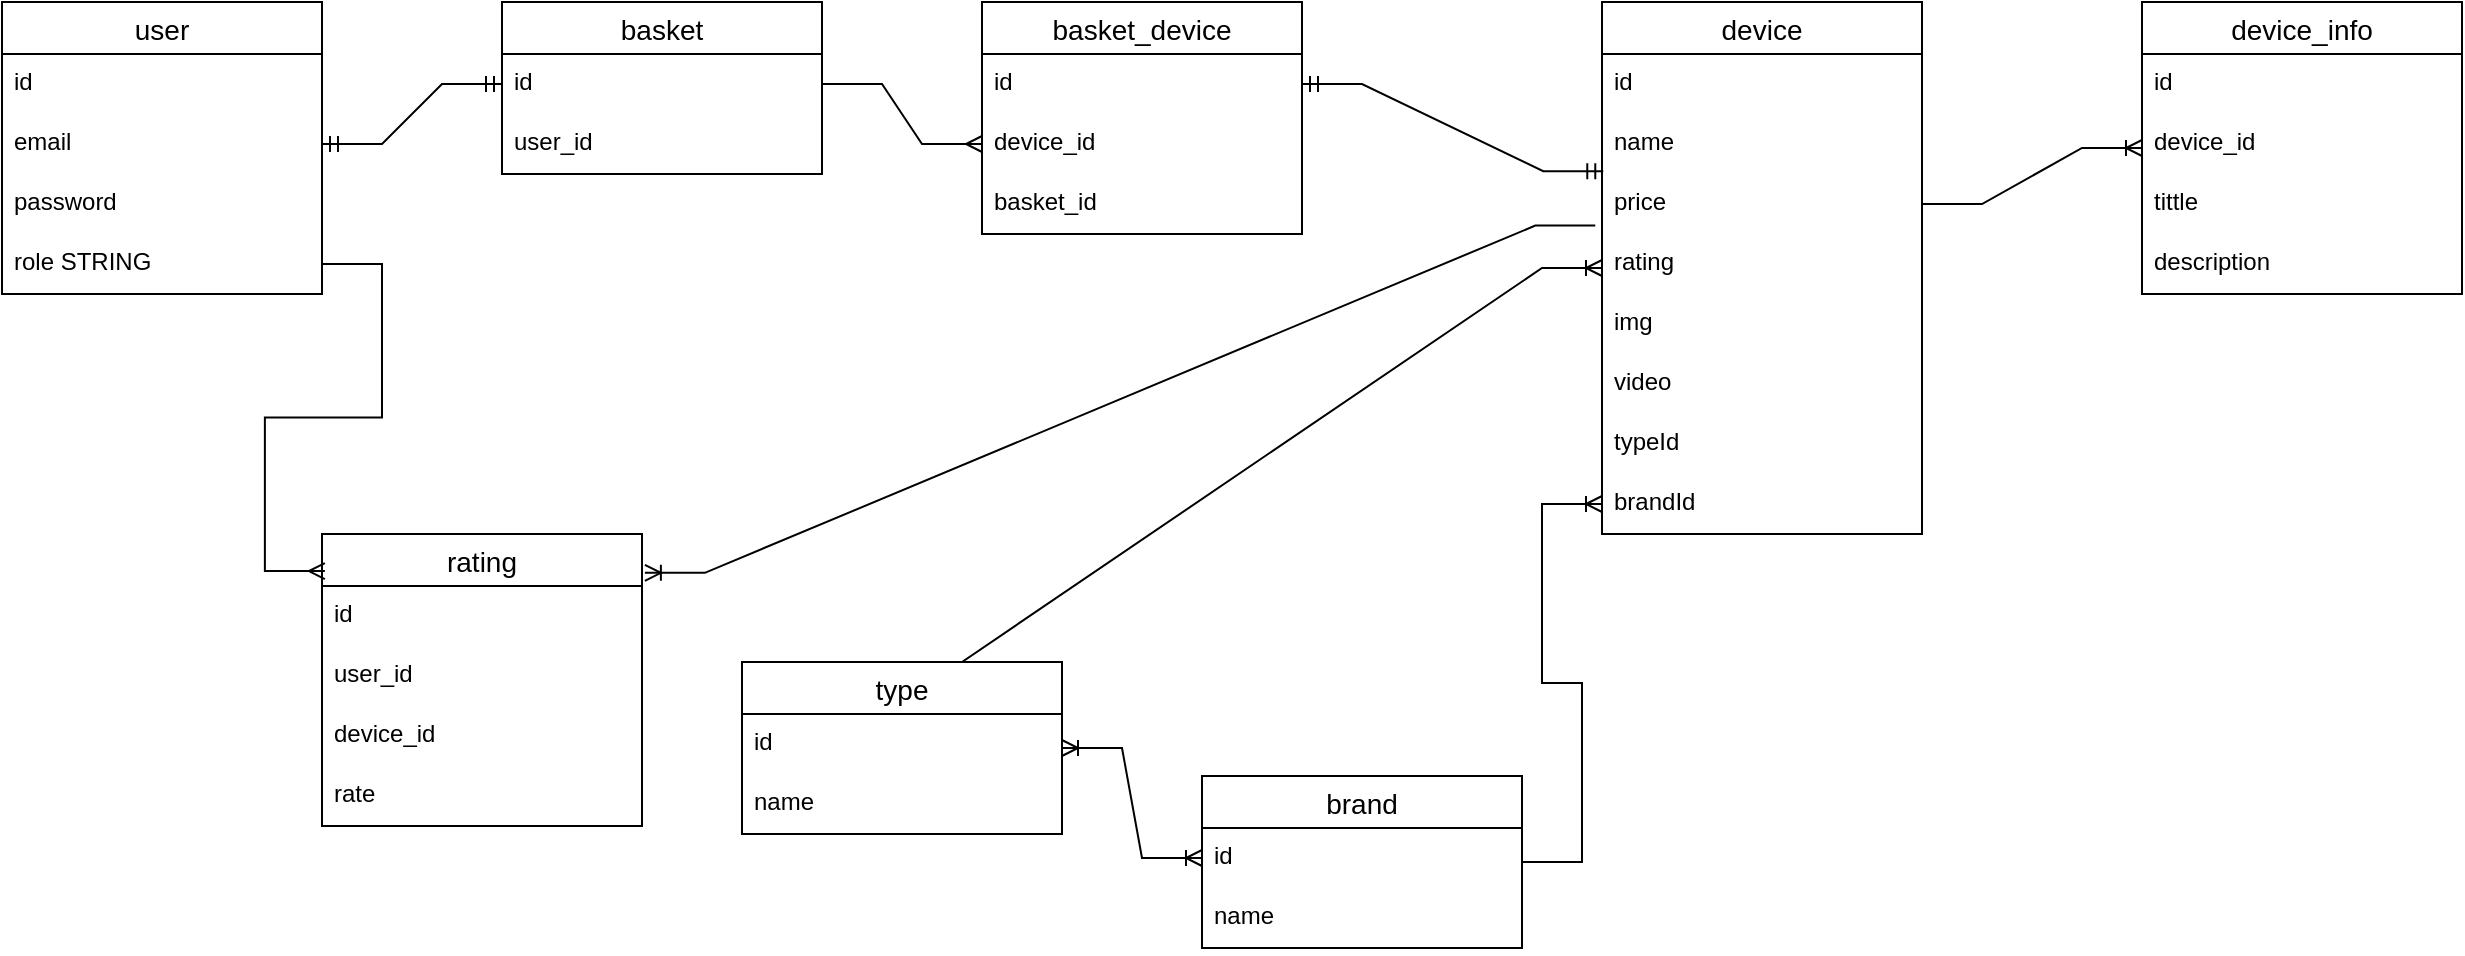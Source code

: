 <mxfile version="20.3.6" type="github">
  <diagram id="oR-yUX-tmniyOmy1lL26" name="Page-1">
    <mxGraphModel dx="1887" dy="579" grid="1" gridSize="10" guides="1" tooltips="1" connect="1" arrows="1" fold="1" page="1" pageScale="1" pageWidth="850" pageHeight="1100" math="0" shadow="0">
      <root>
        <mxCell id="0" />
        <mxCell id="1" parent="0" />
        <mxCell id="SqpDt03UJswB6hx5jqiX-1" value="user" style="swimlane;fontStyle=0;childLayout=stackLayout;horizontal=1;startSize=26;horizontalStack=0;resizeParent=1;resizeParentMax=0;resizeLast=0;collapsible=1;marginBottom=0;align=center;fontSize=14;" vertex="1" parent="1">
          <mxGeometry x="-150" y="120" width="160" height="146" as="geometry" />
        </mxCell>
        <mxCell id="SqpDt03UJswB6hx5jqiX-10" value="id" style="text;strokeColor=none;fillColor=none;spacingLeft=4;spacingRight=4;overflow=hidden;rotatable=0;points=[[0,0.5],[1,0.5]];portConstraint=eastwest;fontSize=12;" vertex="1" parent="SqpDt03UJswB6hx5jqiX-1">
          <mxGeometry y="26" width="160" height="30" as="geometry" />
        </mxCell>
        <mxCell id="SqpDt03UJswB6hx5jqiX-2" value="email" style="text;strokeColor=none;fillColor=none;spacingLeft=4;spacingRight=4;overflow=hidden;rotatable=0;points=[[0,0.5],[1,0.5]];portConstraint=eastwest;fontSize=12;" vertex="1" parent="SqpDt03UJswB6hx5jqiX-1">
          <mxGeometry y="56" width="160" height="30" as="geometry" />
        </mxCell>
        <mxCell id="SqpDt03UJswB6hx5jqiX-3" value="password" style="text;strokeColor=none;fillColor=none;spacingLeft=4;spacingRight=4;overflow=hidden;rotatable=0;points=[[0,0.5],[1,0.5]];portConstraint=eastwest;fontSize=12;" vertex="1" parent="SqpDt03UJswB6hx5jqiX-1">
          <mxGeometry y="86" width="160" height="30" as="geometry" />
        </mxCell>
        <mxCell id="SqpDt03UJswB6hx5jqiX-4" value="role STRING" style="text;strokeColor=none;fillColor=none;spacingLeft=4;spacingRight=4;overflow=hidden;rotatable=0;points=[[0,0.5],[1,0.5]];portConstraint=eastwest;fontSize=12;" vertex="1" parent="SqpDt03UJswB6hx5jqiX-1">
          <mxGeometry y="116" width="160" height="30" as="geometry" />
        </mxCell>
        <mxCell id="SqpDt03UJswB6hx5jqiX-5" value="basket" style="swimlane;fontStyle=0;childLayout=stackLayout;horizontal=1;startSize=26;horizontalStack=0;resizeParent=1;resizeParentMax=0;resizeLast=0;collapsible=1;marginBottom=0;align=center;fontSize=14;" vertex="1" parent="1">
          <mxGeometry x="100" y="120" width="160" height="86" as="geometry" />
        </mxCell>
        <mxCell id="SqpDt03UJswB6hx5jqiX-6" value="id" style="text;strokeColor=none;fillColor=none;spacingLeft=4;spacingRight=4;overflow=hidden;rotatable=0;points=[[0,0.5],[1,0.5]];portConstraint=eastwest;fontSize=12;" vertex="1" parent="SqpDt03UJswB6hx5jqiX-5">
          <mxGeometry y="26" width="160" height="30" as="geometry" />
        </mxCell>
        <mxCell id="SqpDt03UJswB6hx5jqiX-7" value="user_id" style="text;strokeColor=none;fillColor=none;spacingLeft=4;spacingRight=4;overflow=hidden;rotatable=0;points=[[0,0.5],[1,0.5]];portConstraint=eastwest;fontSize=12;" vertex="1" parent="SqpDt03UJswB6hx5jqiX-5">
          <mxGeometry y="56" width="160" height="30" as="geometry" />
        </mxCell>
        <mxCell id="SqpDt03UJswB6hx5jqiX-11" value="" style="edgeStyle=entityRelationEdgeStyle;fontSize=12;html=1;endArrow=ERmandOne;startArrow=ERmandOne;rounded=0;" edge="1" parent="1" source="SqpDt03UJswB6hx5jqiX-2" target="SqpDt03UJswB6hx5jqiX-6">
          <mxGeometry width="100" height="100" relative="1" as="geometry">
            <mxPoint x="330" y="370" as="sourcePoint" />
            <mxPoint x="430" y="270" as="targetPoint" />
          </mxGeometry>
        </mxCell>
        <mxCell id="SqpDt03UJswB6hx5jqiX-12" value="device" style="swimlane;fontStyle=0;childLayout=stackLayout;horizontal=1;startSize=26;horizontalStack=0;resizeParent=1;resizeParentMax=0;resizeLast=0;collapsible=1;marginBottom=0;align=center;fontSize=14;" vertex="1" parent="1">
          <mxGeometry x="650" y="120" width="160" height="266" as="geometry" />
        </mxCell>
        <mxCell id="SqpDt03UJswB6hx5jqiX-13" value="id" style="text;strokeColor=none;fillColor=none;spacingLeft=4;spacingRight=4;overflow=hidden;rotatable=0;points=[[0,0.5],[1,0.5]];portConstraint=eastwest;fontSize=12;" vertex="1" parent="SqpDt03UJswB6hx5jqiX-12">
          <mxGeometry y="26" width="160" height="30" as="geometry" />
        </mxCell>
        <mxCell id="SqpDt03UJswB6hx5jqiX-14" value="name" style="text;strokeColor=none;fillColor=none;spacingLeft=4;spacingRight=4;overflow=hidden;rotatable=0;points=[[0,0.5],[1,0.5]];portConstraint=eastwest;fontSize=12;" vertex="1" parent="SqpDt03UJswB6hx5jqiX-12">
          <mxGeometry y="56" width="160" height="30" as="geometry" />
        </mxCell>
        <mxCell id="SqpDt03UJswB6hx5jqiX-15" value="price" style="text;strokeColor=none;fillColor=none;spacingLeft=4;spacingRight=4;overflow=hidden;rotatable=0;points=[[0,0.5],[1,0.5]];portConstraint=eastwest;fontSize=12;" vertex="1" parent="SqpDt03UJswB6hx5jqiX-12">
          <mxGeometry y="86" width="160" height="30" as="geometry" />
        </mxCell>
        <mxCell id="SqpDt03UJswB6hx5jqiX-16" value="rating" style="text;strokeColor=none;fillColor=none;spacingLeft=4;spacingRight=4;overflow=hidden;rotatable=0;points=[[0,0.5],[1,0.5]];portConstraint=eastwest;fontSize=12;" vertex="1" parent="SqpDt03UJswB6hx5jqiX-12">
          <mxGeometry y="116" width="160" height="30" as="geometry" />
        </mxCell>
        <mxCell id="SqpDt03UJswB6hx5jqiX-17" value="img" style="text;strokeColor=none;fillColor=none;spacingLeft=4;spacingRight=4;overflow=hidden;rotatable=0;points=[[0,0.5],[1,0.5]];portConstraint=eastwest;fontSize=12;" vertex="1" parent="SqpDt03UJswB6hx5jqiX-12">
          <mxGeometry y="146" width="160" height="30" as="geometry" />
        </mxCell>
        <mxCell id="SqpDt03UJswB6hx5jqiX-18" value="video" style="text;strokeColor=none;fillColor=none;spacingLeft=4;spacingRight=4;overflow=hidden;rotatable=0;points=[[0,0.5],[1,0.5]];portConstraint=eastwest;fontSize=12;" vertex="1" parent="SqpDt03UJswB6hx5jqiX-12">
          <mxGeometry y="176" width="160" height="30" as="geometry" />
        </mxCell>
        <mxCell id="SqpDt03UJswB6hx5jqiX-19" value="typeId    " style="text;strokeColor=none;fillColor=none;spacingLeft=4;spacingRight=4;overflow=hidden;rotatable=0;points=[[0,0.5],[1,0.5]];portConstraint=eastwest;fontSize=12;" vertex="1" parent="SqpDt03UJswB6hx5jqiX-12">
          <mxGeometry y="206" width="160" height="30" as="geometry" />
        </mxCell>
        <mxCell id="SqpDt03UJswB6hx5jqiX-20" value="brandId" style="text;strokeColor=none;fillColor=none;spacingLeft=4;spacingRight=4;overflow=hidden;rotatable=0;points=[[0,0.5],[1,0.5]];portConstraint=eastwest;fontSize=12;" vertex="1" parent="SqpDt03UJswB6hx5jqiX-12">
          <mxGeometry y="236" width="160" height="30" as="geometry" />
        </mxCell>
        <mxCell id="SqpDt03UJswB6hx5jqiX-21" value="type" style="swimlane;fontStyle=0;childLayout=stackLayout;horizontal=1;startSize=26;horizontalStack=0;resizeParent=1;resizeParentMax=0;resizeLast=0;collapsible=1;marginBottom=0;align=center;fontSize=14;" vertex="1" parent="1">
          <mxGeometry x="220" y="450" width="160" height="86" as="geometry" />
        </mxCell>
        <mxCell id="SqpDt03UJswB6hx5jqiX-22" value="id" style="text;strokeColor=none;fillColor=none;spacingLeft=4;spacingRight=4;overflow=hidden;rotatable=0;points=[[0,0.5],[1,0.5]];portConstraint=eastwest;fontSize=12;" vertex="1" parent="SqpDt03UJswB6hx5jqiX-21">
          <mxGeometry y="26" width="160" height="30" as="geometry" />
        </mxCell>
        <mxCell id="SqpDt03UJswB6hx5jqiX-23" value="name" style="text;strokeColor=none;fillColor=none;spacingLeft=4;spacingRight=4;overflow=hidden;rotatable=0;points=[[0,0.5],[1,0.5]];portConstraint=eastwest;fontSize=12;" vertex="1" parent="SqpDt03UJswB6hx5jqiX-21">
          <mxGeometry y="56" width="160" height="30" as="geometry" />
        </mxCell>
        <mxCell id="SqpDt03UJswB6hx5jqiX-25" value="brand" style="swimlane;fontStyle=0;childLayout=stackLayout;horizontal=1;startSize=26;horizontalStack=0;resizeParent=1;resizeParentMax=0;resizeLast=0;collapsible=1;marginBottom=0;align=center;fontSize=14;" vertex="1" parent="1">
          <mxGeometry x="450" y="507" width="160" height="86" as="geometry" />
        </mxCell>
        <mxCell id="SqpDt03UJswB6hx5jqiX-26" value="id" style="text;strokeColor=none;fillColor=none;spacingLeft=4;spacingRight=4;overflow=hidden;rotatable=0;points=[[0,0.5],[1,0.5]];portConstraint=eastwest;fontSize=12;" vertex="1" parent="SqpDt03UJswB6hx5jqiX-25">
          <mxGeometry y="26" width="160" height="30" as="geometry" />
        </mxCell>
        <mxCell id="SqpDt03UJswB6hx5jqiX-27" value="name" style="text;strokeColor=none;fillColor=none;spacingLeft=4;spacingRight=4;overflow=hidden;rotatable=0;points=[[0,0.5],[1,0.5]];portConstraint=eastwest;fontSize=12;" vertex="1" parent="SqpDt03UJswB6hx5jqiX-25">
          <mxGeometry y="56" width="160" height="30" as="geometry" />
        </mxCell>
        <mxCell id="SqpDt03UJswB6hx5jqiX-29" value="" style="edgeStyle=entityRelationEdgeStyle;fontSize=12;html=1;endArrow=ERoneToMany;rounded=0;entryX=0;entryY=0.5;entryDx=0;entryDy=0;" edge="1" parent="1" source="SqpDt03UJswB6hx5jqiX-25" target="SqpDt03UJswB6hx5jqiX-20">
          <mxGeometry width="100" height="100" relative="1" as="geometry">
            <mxPoint x="440" y="430" as="sourcePoint" />
            <mxPoint x="540" y="330" as="targetPoint" />
          </mxGeometry>
        </mxCell>
        <mxCell id="SqpDt03UJswB6hx5jqiX-30" value="" style="edgeStyle=entityRelationEdgeStyle;fontSize=12;html=1;endArrow=ERoneToMany;rounded=0;exitX=0.5;exitY=0;exitDx=0;exitDy=0;" edge="1" parent="1" source="SqpDt03UJswB6hx5jqiX-21" target="SqpDt03UJswB6hx5jqiX-12">
          <mxGeometry width="100" height="100" relative="1" as="geometry">
            <mxPoint x="340" y="390" as="sourcePoint" />
            <mxPoint x="610" y="270" as="targetPoint" />
          </mxGeometry>
        </mxCell>
        <mxCell id="SqpDt03UJswB6hx5jqiX-32" value="" style="edgeStyle=entityRelationEdgeStyle;fontSize=12;html=1;endArrow=ERoneToMany;startArrow=ERoneToMany;rounded=0;entryX=0;entryY=0.5;entryDx=0;entryDy=0;" edge="1" parent="1" source="SqpDt03UJswB6hx5jqiX-21" target="SqpDt03UJswB6hx5jqiX-26">
          <mxGeometry width="100" height="100" relative="1" as="geometry">
            <mxPoint x="370" y="580" as="sourcePoint" />
            <mxPoint x="460" y="580" as="targetPoint" />
          </mxGeometry>
        </mxCell>
        <mxCell id="SqpDt03UJswB6hx5jqiX-35" value="device_info" style="swimlane;fontStyle=0;childLayout=stackLayout;horizontal=1;startSize=26;horizontalStack=0;resizeParent=1;resizeParentMax=0;resizeLast=0;collapsible=1;marginBottom=0;align=center;fontSize=14;" vertex="1" parent="1">
          <mxGeometry x="920" y="120" width="160" height="146" as="geometry" />
        </mxCell>
        <mxCell id="SqpDt03UJswB6hx5jqiX-36" value="id" style="text;strokeColor=none;fillColor=none;spacingLeft=4;spacingRight=4;overflow=hidden;rotatable=0;points=[[0,0.5],[1,0.5]];portConstraint=eastwest;fontSize=12;" vertex="1" parent="SqpDt03UJswB6hx5jqiX-35">
          <mxGeometry y="26" width="160" height="30" as="geometry" />
        </mxCell>
        <mxCell id="SqpDt03UJswB6hx5jqiX-37" value="device_id" style="text;strokeColor=none;fillColor=none;spacingLeft=4;spacingRight=4;overflow=hidden;rotatable=0;points=[[0,0.5],[1,0.5]];portConstraint=eastwest;fontSize=12;" vertex="1" parent="SqpDt03UJswB6hx5jqiX-35">
          <mxGeometry y="56" width="160" height="30" as="geometry" />
        </mxCell>
        <mxCell id="SqpDt03UJswB6hx5jqiX-38" value="tittle" style="text;strokeColor=none;fillColor=none;spacingLeft=4;spacingRight=4;overflow=hidden;rotatable=0;points=[[0,0.5],[1,0.5]];portConstraint=eastwest;fontSize=12;" vertex="1" parent="SqpDt03UJswB6hx5jqiX-35">
          <mxGeometry y="86" width="160" height="30" as="geometry" />
        </mxCell>
        <mxCell id="SqpDt03UJswB6hx5jqiX-40" value="description" style="text;strokeColor=none;fillColor=none;spacingLeft=4;spacingRight=4;overflow=hidden;rotatable=0;points=[[0,0.5],[1,0.5]];portConstraint=eastwest;fontSize=12;" vertex="1" parent="SqpDt03UJswB6hx5jqiX-35">
          <mxGeometry y="116" width="160" height="30" as="geometry" />
        </mxCell>
        <mxCell id="SqpDt03UJswB6hx5jqiX-39" value="" style="edgeStyle=entityRelationEdgeStyle;fontSize=12;html=1;endArrow=ERoneToMany;rounded=0;exitX=1;exitY=0.5;exitDx=0;exitDy=0;" edge="1" parent="1" source="SqpDt03UJswB6hx5jqiX-15" target="SqpDt03UJswB6hx5jqiX-35">
          <mxGeometry width="100" height="100" relative="1" as="geometry">
            <mxPoint x="810" y="230" as="sourcePoint" />
            <mxPoint x="910" y="130" as="targetPoint" />
          </mxGeometry>
        </mxCell>
        <mxCell id="SqpDt03UJswB6hx5jqiX-41" value="basket_device" style="swimlane;fontStyle=0;childLayout=stackLayout;horizontal=1;startSize=26;horizontalStack=0;resizeParent=1;resizeParentMax=0;resizeLast=0;collapsible=1;marginBottom=0;align=center;fontSize=14;" vertex="1" parent="1">
          <mxGeometry x="340" y="120" width="160" height="116" as="geometry" />
        </mxCell>
        <mxCell id="SqpDt03UJswB6hx5jqiX-42" value="id" style="text;strokeColor=none;fillColor=none;spacingLeft=4;spacingRight=4;overflow=hidden;rotatable=0;points=[[0,0.5],[1,0.5]];portConstraint=eastwest;fontSize=12;" vertex="1" parent="SqpDt03UJswB6hx5jqiX-41">
          <mxGeometry y="26" width="160" height="30" as="geometry" />
        </mxCell>
        <mxCell id="SqpDt03UJswB6hx5jqiX-43" value="device_id" style="text;strokeColor=none;fillColor=none;spacingLeft=4;spacingRight=4;overflow=hidden;rotatable=0;points=[[0,0.5],[1,0.5]];portConstraint=eastwest;fontSize=12;" vertex="1" parent="SqpDt03UJswB6hx5jqiX-41">
          <mxGeometry y="56" width="160" height="30" as="geometry" />
        </mxCell>
        <mxCell id="SqpDt03UJswB6hx5jqiX-44" value="basket_id" style="text;strokeColor=none;fillColor=none;spacingLeft=4;spacingRight=4;overflow=hidden;rotatable=0;points=[[0,0.5],[1,0.5]];portConstraint=eastwest;fontSize=12;" vertex="1" parent="SqpDt03UJswB6hx5jqiX-41">
          <mxGeometry y="86" width="160" height="30" as="geometry" />
        </mxCell>
        <mxCell id="SqpDt03UJswB6hx5jqiX-45" value="" style="edgeStyle=entityRelationEdgeStyle;fontSize=12;html=1;endArrow=ERmany;rounded=0;" edge="1" parent="1" source="SqpDt03UJswB6hx5jqiX-6" target="SqpDt03UJswB6hx5jqiX-43">
          <mxGeometry width="100" height="100" relative="1" as="geometry">
            <mxPoint x="240" y="228" as="sourcePoint" />
            <mxPoint x="340" y="128" as="targetPoint" />
          </mxGeometry>
        </mxCell>
        <mxCell id="SqpDt03UJswB6hx5jqiX-46" value="" style="edgeStyle=entityRelationEdgeStyle;fontSize=12;html=1;endArrow=ERmandOne;startArrow=ERmandOne;rounded=0;entryX=0.004;entryY=0.953;entryDx=0;entryDy=0;entryPerimeter=0;exitX=1;exitY=0.5;exitDx=0;exitDy=0;" edge="1" parent="1" source="SqpDt03UJswB6hx5jqiX-42" target="SqpDt03UJswB6hx5jqiX-14">
          <mxGeometry width="100" height="100" relative="1" as="geometry">
            <mxPoint x="530" y="260" as="sourcePoint" />
            <mxPoint x="630" y="160" as="targetPoint" />
          </mxGeometry>
        </mxCell>
        <mxCell id="SqpDt03UJswB6hx5jqiX-47" value="rating" style="swimlane;fontStyle=0;childLayout=stackLayout;horizontal=1;startSize=26;horizontalStack=0;resizeParent=1;resizeParentMax=0;resizeLast=0;collapsible=1;marginBottom=0;align=center;fontSize=14;" vertex="1" parent="1">
          <mxGeometry x="10" y="386" width="160" height="146" as="geometry" />
        </mxCell>
        <mxCell id="SqpDt03UJswB6hx5jqiX-48" value="id    " style="text;strokeColor=none;fillColor=none;spacingLeft=4;spacingRight=4;overflow=hidden;rotatable=0;points=[[0,0.5],[1,0.5]];portConstraint=eastwest;fontSize=12;" vertex="1" parent="SqpDt03UJswB6hx5jqiX-47">
          <mxGeometry y="26" width="160" height="30" as="geometry" />
        </mxCell>
        <mxCell id="SqpDt03UJswB6hx5jqiX-49" value="user_id" style="text;strokeColor=none;fillColor=none;spacingLeft=4;spacingRight=4;overflow=hidden;rotatable=0;points=[[0,0.5],[1,0.5]];portConstraint=eastwest;fontSize=12;" vertex="1" parent="SqpDt03UJswB6hx5jqiX-47">
          <mxGeometry y="56" width="160" height="30" as="geometry" />
        </mxCell>
        <mxCell id="SqpDt03UJswB6hx5jqiX-50" value="device_id" style="text;strokeColor=none;fillColor=none;spacingLeft=4;spacingRight=4;overflow=hidden;rotatable=0;points=[[0,0.5],[1,0.5]];portConstraint=eastwest;fontSize=12;" vertex="1" parent="SqpDt03UJswB6hx5jqiX-47">
          <mxGeometry y="86" width="160" height="30" as="geometry" />
        </mxCell>
        <mxCell id="SqpDt03UJswB6hx5jqiX-51" value="rate" style="text;strokeColor=none;fillColor=none;spacingLeft=4;spacingRight=4;overflow=hidden;rotatable=0;points=[[0,0.5],[1,0.5]];portConstraint=eastwest;fontSize=12;" vertex="1" parent="SqpDt03UJswB6hx5jqiX-47">
          <mxGeometry y="116" width="160" height="30" as="geometry" />
        </mxCell>
        <mxCell id="SqpDt03UJswB6hx5jqiX-53" value="" style="edgeStyle=entityRelationEdgeStyle;fontSize=12;html=1;endArrow=ERmany;rounded=0;entryX=0.009;entryY=0.127;entryDx=0;entryDy=0;entryPerimeter=0;" edge="1" parent="1" source="SqpDt03UJswB6hx5jqiX-4" target="SqpDt03UJswB6hx5jqiX-47">
          <mxGeometry width="100" height="100" relative="1" as="geometry">
            <mxPoint x="-110" y="420" as="sourcePoint" />
            <mxPoint y="400" as="targetPoint" />
          </mxGeometry>
        </mxCell>
        <mxCell id="SqpDt03UJswB6hx5jqiX-54" value="" style="edgeStyle=entityRelationEdgeStyle;fontSize=12;html=1;endArrow=ERoneToMany;rounded=0;entryX=1.009;entryY=0.133;entryDx=0;entryDy=0;entryPerimeter=0;exitX=-0.021;exitY=0.86;exitDx=0;exitDy=0;exitPerimeter=0;" edge="1" parent="1" source="SqpDt03UJswB6hx5jqiX-15" target="SqpDt03UJswB6hx5jqiX-47">
          <mxGeometry width="100" height="100" relative="1" as="geometry">
            <mxPoint x="260" y="290" as="sourcePoint" />
            <mxPoint x="280" y="280" as="targetPoint" />
          </mxGeometry>
        </mxCell>
      </root>
    </mxGraphModel>
  </diagram>
</mxfile>
